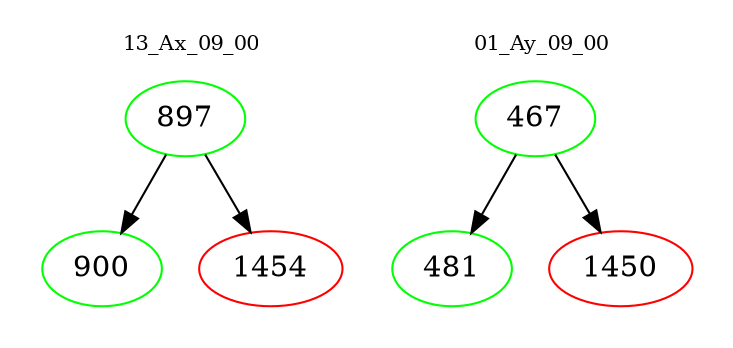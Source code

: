 digraph{
subgraph cluster_0 {
color = white
label = "13_Ax_09_00";
fontsize=10;
T0_897 [label="897", color="green"]
T0_897 -> T0_900 [color="black"]
T0_900 [label="900", color="green"]
T0_897 -> T0_1454 [color="black"]
T0_1454 [label="1454", color="red"]
}
subgraph cluster_1 {
color = white
label = "01_Ay_09_00";
fontsize=10;
T1_467 [label="467", color="green"]
T1_467 -> T1_481 [color="black"]
T1_481 [label="481", color="green"]
T1_467 -> T1_1450 [color="black"]
T1_1450 [label="1450", color="red"]
}
}
